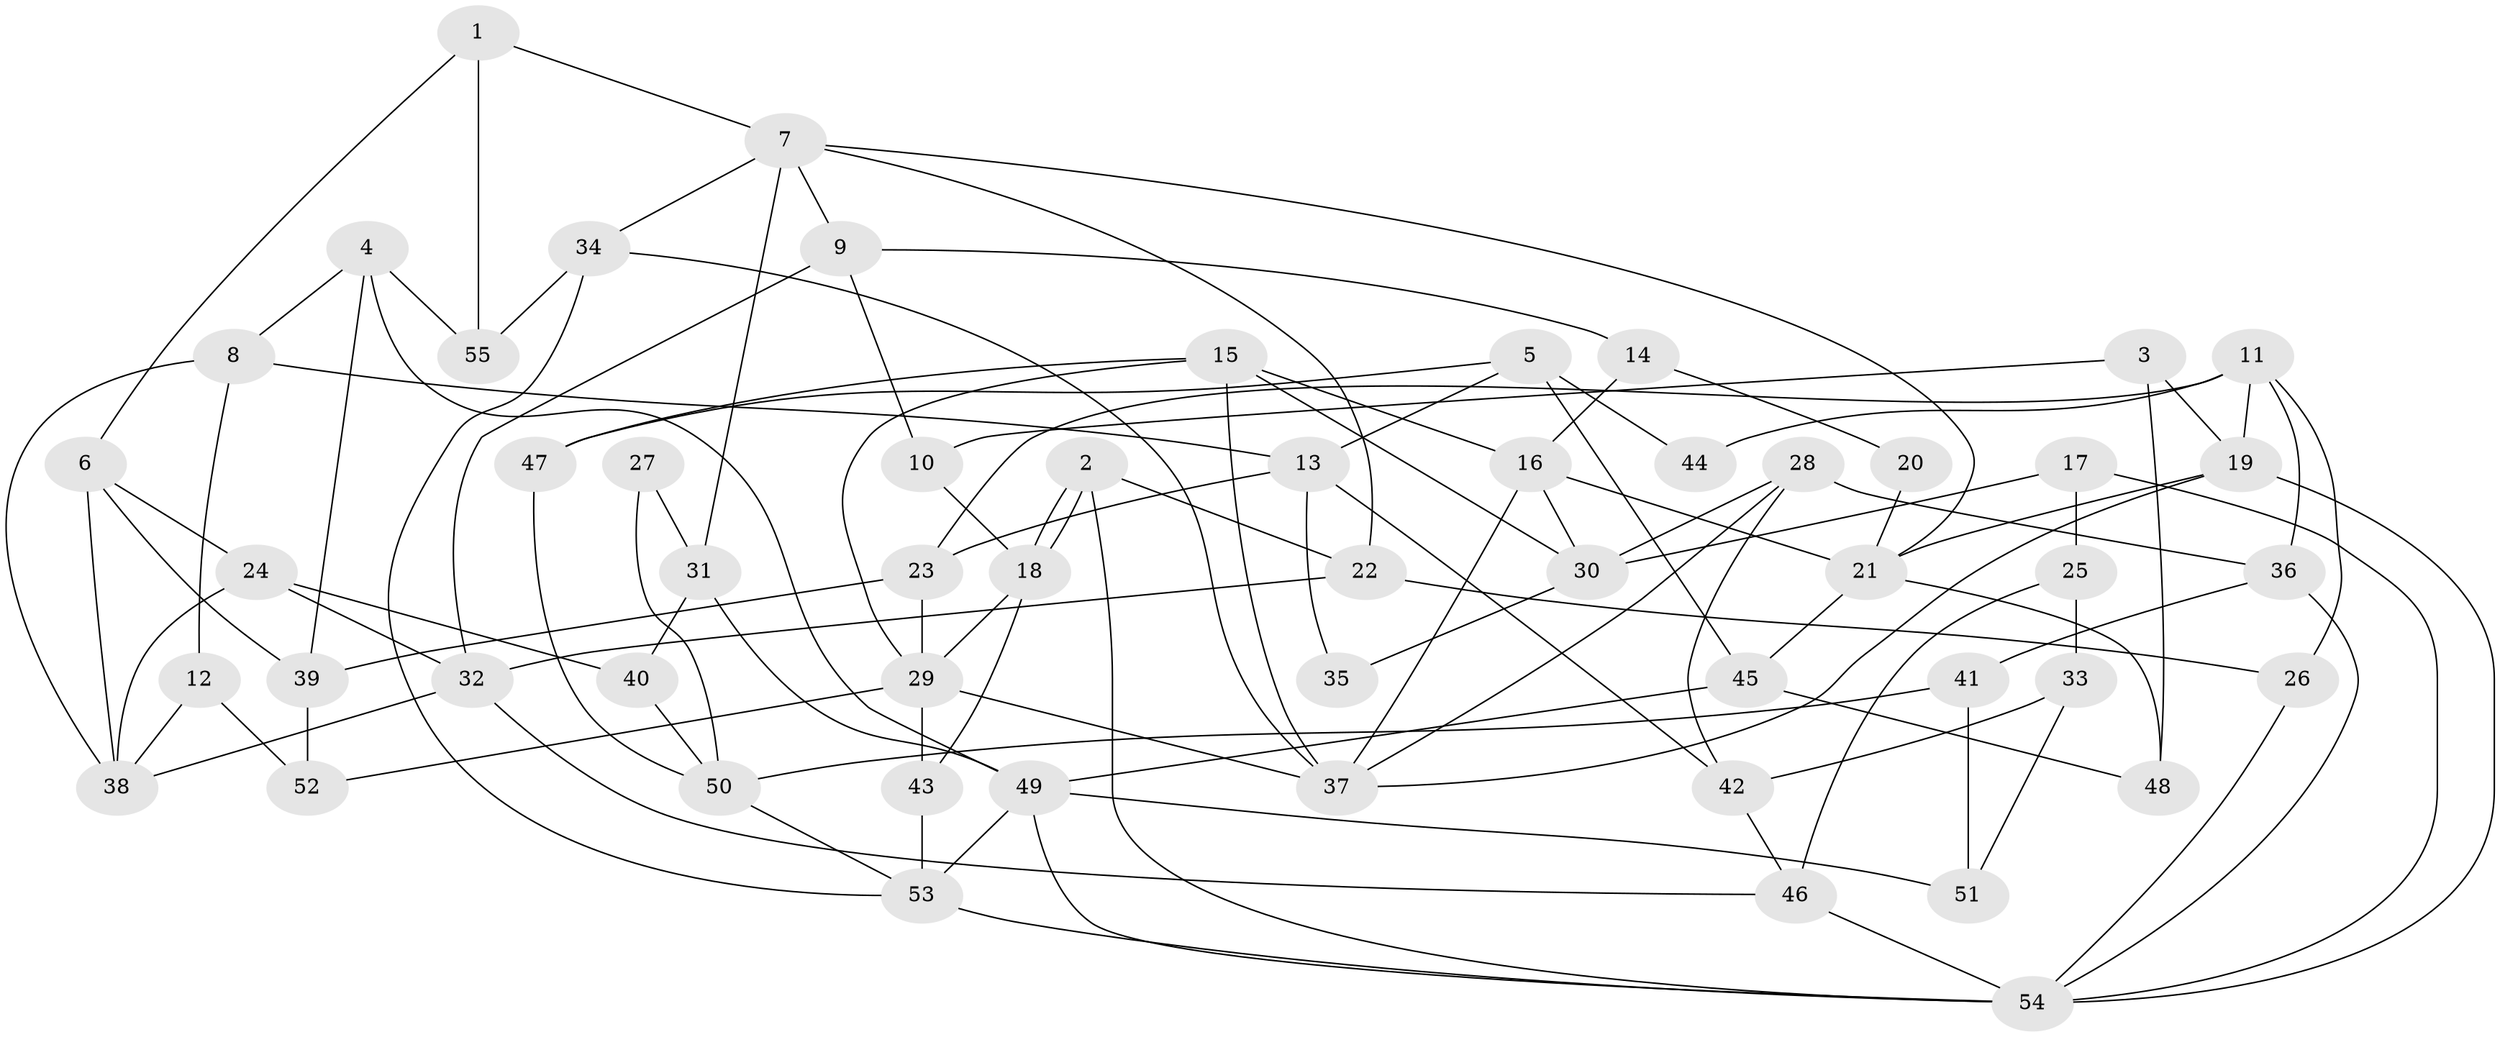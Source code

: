 // Generated by graph-tools (version 1.1) at 2025/26/03/09/25 03:26:15]
// undirected, 55 vertices, 110 edges
graph export_dot {
graph [start="1"]
  node [color=gray90,style=filled];
  1;
  2;
  3;
  4;
  5;
  6;
  7;
  8;
  9;
  10;
  11;
  12;
  13;
  14;
  15;
  16;
  17;
  18;
  19;
  20;
  21;
  22;
  23;
  24;
  25;
  26;
  27;
  28;
  29;
  30;
  31;
  32;
  33;
  34;
  35;
  36;
  37;
  38;
  39;
  40;
  41;
  42;
  43;
  44;
  45;
  46;
  47;
  48;
  49;
  50;
  51;
  52;
  53;
  54;
  55;
  1 -- 55;
  1 -- 7;
  1 -- 6;
  2 -- 18;
  2 -- 18;
  2 -- 54;
  2 -- 22;
  3 -- 19;
  3 -- 48;
  3 -- 10;
  4 -- 39;
  4 -- 49;
  4 -- 8;
  4 -- 55;
  5 -- 45;
  5 -- 13;
  5 -- 44;
  5 -- 47;
  6 -- 38;
  6 -- 24;
  6 -- 39;
  7 -- 34;
  7 -- 9;
  7 -- 21;
  7 -- 22;
  7 -- 31;
  8 -- 38;
  8 -- 12;
  8 -- 13;
  9 -- 32;
  9 -- 10;
  9 -- 14;
  10 -- 18;
  11 -- 19;
  11 -- 23;
  11 -- 26;
  11 -- 36;
  11 -- 44;
  12 -- 52;
  12 -- 38;
  13 -- 42;
  13 -- 23;
  13 -- 35;
  14 -- 16;
  14 -- 20;
  15 -- 16;
  15 -- 29;
  15 -- 30;
  15 -- 37;
  15 -- 47;
  16 -- 21;
  16 -- 37;
  16 -- 30;
  17 -- 54;
  17 -- 30;
  17 -- 25;
  18 -- 29;
  18 -- 43;
  19 -- 54;
  19 -- 37;
  19 -- 21;
  20 -- 21;
  21 -- 45;
  21 -- 48;
  22 -- 26;
  22 -- 32;
  23 -- 29;
  23 -- 39;
  24 -- 38;
  24 -- 32;
  24 -- 40;
  25 -- 46;
  25 -- 33;
  26 -- 54;
  27 -- 31;
  27 -- 50;
  28 -- 42;
  28 -- 30;
  28 -- 36;
  28 -- 37;
  29 -- 37;
  29 -- 43;
  29 -- 52;
  30 -- 35;
  31 -- 40;
  31 -- 49;
  32 -- 38;
  32 -- 46;
  33 -- 51;
  33 -- 42;
  34 -- 53;
  34 -- 37;
  34 -- 55;
  36 -- 41;
  36 -- 54;
  39 -- 52;
  40 -- 50;
  41 -- 50;
  41 -- 51;
  42 -- 46;
  43 -- 53;
  45 -- 49;
  45 -- 48;
  46 -- 54;
  47 -- 50;
  49 -- 54;
  49 -- 51;
  49 -- 53;
  50 -- 53;
  53 -- 54;
}
